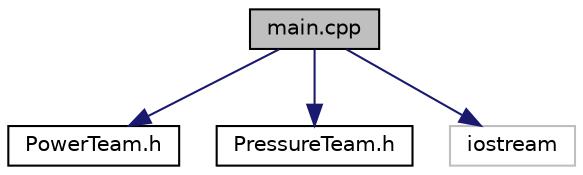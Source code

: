 digraph "main.cpp"
{
  edge [fontname="Helvetica",fontsize="10",labelfontname="Helvetica",labelfontsize="10"];
  node [fontname="Helvetica",fontsize="10",shape=record];
  Node1 [label="main.cpp",height=0.2,width=0.4,color="black", fillcolor="grey75", style="filled" fontcolor="black"];
  Node1 -> Node2 [color="midnightblue",fontsize="10",style="solid"];
  Node2 [label="PowerTeam.h",height=0.2,width=0.4,color="black", fillcolor="white", style="filled",URL="$PowerTeam_8h.html"];
  Node1 -> Node3 [color="midnightblue",fontsize="10",style="solid"];
  Node3 [label="PressureTeam.h",height=0.2,width=0.4,color="black", fillcolor="white", style="filled",URL="$PressureTeam_8h.html"];
  Node1 -> Node4 [color="midnightblue",fontsize="10",style="solid"];
  Node4 [label="iostream",height=0.2,width=0.4,color="grey75", fillcolor="white", style="filled"];
}
